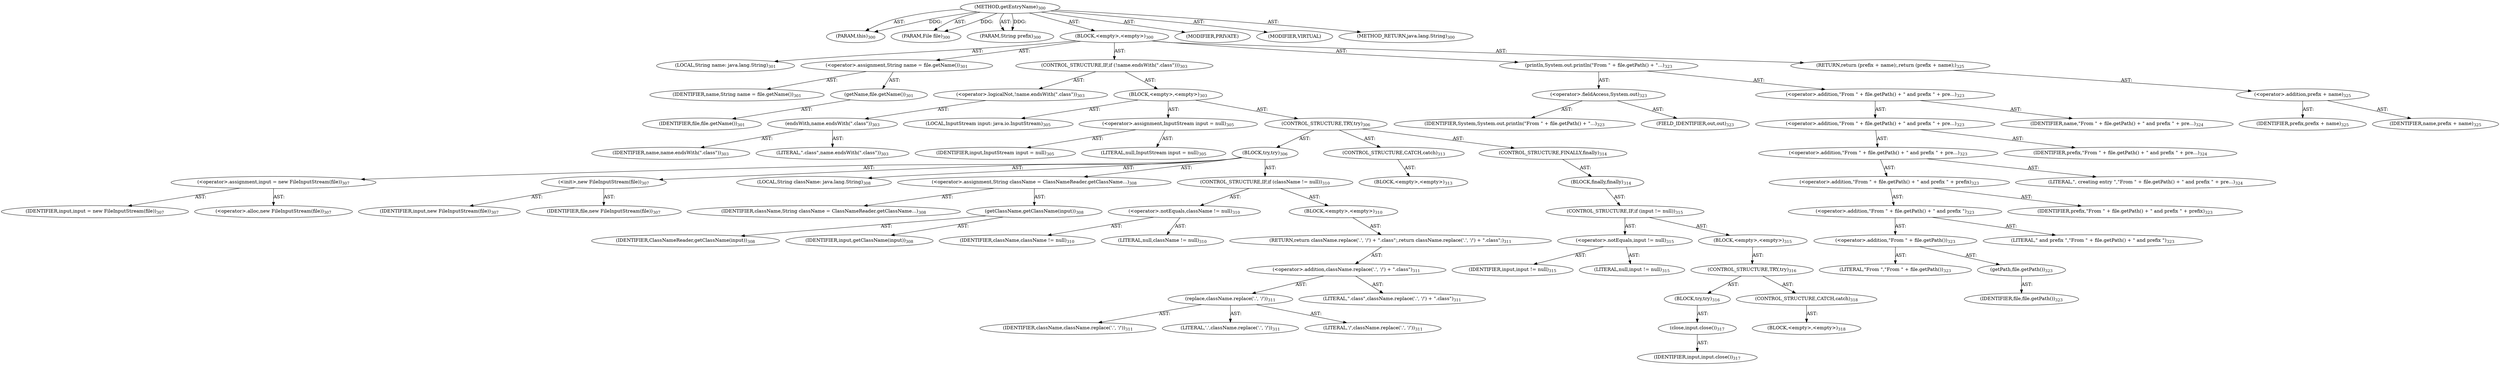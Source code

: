 digraph "getEntryName" {  
"111669149706" [label = <(METHOD,getEntryName)<SUB>300</SUB>> ]
"115964117016" [label = <(PARAM,this)<SUB>300</SUB>> ]
"115964117017" [label = <(PARAM,File file)<SUB>300</SUB>> ]
"115964117018" [label = <(PARAM,String prefix)<SUB>300</SUB>> ]
"25769803820" [label = <(BLOCK,&lt;empty&gt;,&lt;empty&gt;)<SUB>300</SUB>> ]
"94489280537" [label = <(LOCAL,String name: java.lang.String)<SUB>301</SUB>> ]
"30064771222" [label = <(&lt;operator&gt;.assignment,String name = file.getName())<SUB>301</SUB>> ]
"68719476895" [label = <(IDENTIFIER,name,String name = file.getName())<SUB>301</SUB>> ]
"30064771223" [label = <(getName,file.getName())<SUB>301</SUB>> ]
"68719476896" [label = <(IDENTIFIER,file,file.getName())<SUB>301</SUB>> ]
"47244640290" [label = <(CONTROL_STRUCTURE,IF,if (!name.endsWith(&quot;.class&quot;)))<SUB>303</SUB>> ]
"30064771224" [label = <(&lt;operator&gt;.logicalNot,!name.endsWith(&quot;.class&quot;))<SUB>303</SUB>> ]
"30064771225" [label = <(endsWith,name.endsWith(&quot;.class&quot;))<SUB>303</SUB>> ]
"68719476897" [label = <(IDENTIFIER,name,name.endsWith(&quot;.class&quot;))<SUB>303</SUB>> ]
"90194313243" [label = <(LITERAL,&quot;.class&quot;,name.endsWith(&quot;.class&quot;))<SUB>303</SUB>> ]
"25769803821" [label = <(BLOCK,&lt;empty&gt;,&lt;empty&gt;)<SUB>303</SUB>> ]
"94489280538" [label = <(LOCAL,InputStream input: java.io.InputStream)<SUB>305</SUB>> ]
"30064771226" [label = <(&lt;operator&gt;.assignment,InputStream input = null)<SUB>305</SUB>> ]
"68719476898" [label = <(IDENTIFIER,input,InputStream input = null)<SUB>305</SUB>> ]
"90194313244" [label = <(LITERAL,null,InputStream input = null)<SUB>305</SUB>> ]
"47244640291" [label = <(CONTROL_STRUCTURE,TRY,try)<SUB>306</SUB>> ]
"25769803822" [label = <(BLOCK,try,try)<SUB>306</SUB>> ]
"30064771227" [label = <(&lt;operator&gt;.assignment,input = new FileInputStream(file))<SUB>307</SUB>> ]
"68719476899" [label = <(IDENTIFIER,input,input = new FileInputStream(file))<SUB>307</SUB>> ]
"30064771228" [label = <(&lt;operator&gt;.alloc,new FileInputStream(file))<SUB>307</SUB>> ]
"30064771229" [label = <(&lt;init&gt;,new FileInputStream(file))<SUB>307</SUB>> ]
"68719476900" [label = <(IDENTIFIER,input,new FileInputStream(file))<SUB>307</SUB>> ]
"68719476901" [label = <(IDENTIFIER,file,new FileInputStream(file))<SUB>307</SUB>> ]
"94489280539" [label = <(LOCAL,String className: java.lang.String)<SUB>308</SUB>> ]
"30064771230" [label = <(&lt;operator&gt;.assignment,String className = ClassNameReader.getClassName...)<SUB>308</SUB>> ]
"68719476902" [label = <(IDENTIFIER,className,String className = ClassNameReader.getClassName...)<SUB>308</SUB>> ]
"30064771231" [label = <(getClassName,getClassName(input))<SUB>308</SUB>> ]
"68719476903" [label = <(IDENTIFIER,ClassNameReader,getClassName(input))<SUB>308</SUB>> ]
"68719476904" [label = <(IDENTIFIER,input,getClassName(input))<SUB>308</SUB>> ]
"47244640292" [label = <(CONTROL_STRUCTURE,IF,if (className != null))<SUB>310</SUB>> ]
"30064771232" [label = <(&lt;operator&gt;.notEquals,className != null)<SUB>310</SUB>> ]
"68719476905" [label = <(IDENTIFIER,className,className != null)<SUB>310</SUB>> ]
"90194313245" [label = <(LITERAL,null,className != null)<SUB>310</SUB>> ]
"25769803823" [label = <(BLOCK,&lt;empty&gt;,&lt;empty&gt;)<SUB>310</SUB>> ]
"146028888070" [label = <(RETURN,return className.replace('.', '/') + &quot;.class&quot;;,return className.replace('.', '/') + &quot;.class&quot;;)<SUB>311</SUB>> ]
"30064771233" [label = <(&lt;operator&gt;.addition,className.replace('.', '/') + &quot;.class&quot;)<SUB>311</SUB>> ]
"30064771234" [label = <(replace,className.replace('.', '/'))<SUB>311</SUB>> ]
"68719476906" [label = <(IDENTIFIER,className,className.replace('.', '/'))<SUB>311</SUB>> ]
"90194313246" [label = <(LITERAL,'.',className.replace('.', '/'))<SUB>311</SUB>> ]
"90194313247" [label = <(LITERAL,'/',className.replace('.', '/'))<SUB>311</SUB>> ]
"90194313248" [label = <(LITERAL,&quot;.class&quot;,className.replace('.', '/') + &quot;.class&quot;)<SUB>311</SUB>> ]
"47244640293" [label = <(CONTROL_STRUCTURE,CATCH,catch)<SUB>313</SUB>> ]
"25769803824" [label = <(BLOCK,&lt;empty&gt;,&lt;empty&gt;)<SUB>313</SUB>> ]
"47244640294" [label = <(CONTROL_STRUCTURE,FINALLY,finally)<SUB>314</SUB>> ]
"25769803825" [label = <(BLOCK,finally,finally)<SUB>314</SUB>> ]
"47244640295" [label = <(CONTROL_STRUCTURE,IF,if (input != null))<SUB>315</SUB>> ]
"30064771235" [label = <(&lt;operator&gt;.notEquals,input != null)<SUB>315</SUB>> ]
"68719476907" [label = <(IDENTIFIER,input,input != null)<SUB>315</SUB>> ]
"90194313249" [label = <(LITERAL,null,input != null)<SUB>315</SUB>> ]
"25769803826" [label = <(BLOCK,&lt;empty&gt;,&lt;empty&gt;)<SUB>315</SUB>> ]
"47244640296" [label = <(CONTROL_STRUCTURE,TRY,try)<SUB>316</SUB>> ]
"25769803827" [label = <(BLOCK,try,try)<SUB>316</SUB>> ]
"30064771236" [label = <(close,input.close())<SUB>317</SUB>> ]
"68719476908" [label = <(IDENTIFIER,input,input.close())<SUB>317</SUB>> ]
"47244640297" [label = <(CONTROL_STRUCTURE,CATCH,catch)<SUB>318</SUB>> ]
"25769803828" [label = <(BLOCK,&lt;empty&gt;,&lt;empty&gt;)<SUB>318</SUB>> ]
"30064771237" [label = <(println,System.out.println(&quot;From &quot; + file.getPath() + &quot;...)<SUB>323</SUB>> ]
"30064771238" [label = <(&lt;operator&gt;.fieldAccess,System.out)<SUB>323</SUB>> ]
"68719476909" [label = <(IDENTIFIER,System,System.out.println(&quot;From &quot; + file.getPath() + &quot;...)<SUB>323</SUB>> ]
"55834574872" [label = <(FIELD_IDENTIFIER,out,out)<SUB>323</SUB>> ]
"30064771239" [label = <(&lt;operator&gt;.addition,&quot;From &quot; + file.getPath() + &quot; and prefix &quot; + pre...)<SUB>323</SUB>> ]
"30064771240" [label = <(&lt;operator&gt;.addition,&quot;From &quot; + file.getPath() + &quot; and prefix &quot; + pre...)<SUB>323</SUB>> ]
"30064771241" [label = <(&lt;operator&gt;.addition,&quot;From &quot; + file.getPath() + &quot; and prefix &quot; + pre...)<SUB>323</SUB>> ]
"30064771242" [label = <(&lt;operator&gt;.addition,&quot;From &quot; + file.getPath() + &quot; and prefix &quot; + prefix)<SUB>323</SUB>> ]
"30064771243" [label = <(&lt;operator&gt;.addition,&quot;From &quot; + file.getPath() + &quot; and prefix &quot;)<SUB>323</SUB>> ]
"30064771244" [label = <(&lt;operator&gt;.addition,&quot;From &quot; + file.getPath())<SUB>323</SUB>> ]
"90194313250" [label = <(LITERAL,&quot;From &quot;,&quot;From &quot; + file.getPath())<SUB>323</SUB>> ]
"30064771245" [label = <(getPath,file.getPath())<SUB>323</SUB>> ]
"68719476910" [label = <(IDENTIFIER,file,file.getPath())<SUB>323</SUB>> ]
"90194313251" [label = <(LITERAL,&quot; and prefix &quot;,&quot;From &quot; + file.getPath() + &quot; and prefix &quot;)<SUB>323</SUB>> ]
"68719476911" [label = <(IDENTIFIER,prefix,&quot;From &quot; + file.getPath() + &quot; and prefix &quot; + prefix)<SUB>323</SUB>> ]
"90194313252" [label = <(LITERAL,&quot;, creating entry &quot;,&quot;From &quot; + file.getPath() + &quot; and prefix &quot; + pre...)<SUB>324</SUB>> ]
"68719476912" [label = <(IDENTIFIER,prefix,&quot;From &quot; + file.getPath() + &quot; and prefix &quot; + pre...)<SUB>324</SUB>> ]
"68719476913" [label = <(IDENTIFIER,name,&quot;From &quot; + file.getPath() + &quot; and prefix &quot; + pre...)<SUB>324</SUB>> ]
"146028888071" [label = <(RETURN,return (prefix + name);,return (prefix + name);)<SUB>325</SUB>> ]
"30064771246" [label = <(&lt;operator&gt;.addition,prefix + name)<SUB>325</SUB>> ]
"68719476914" [label = <(IDENTIFIER,prefix,prefix + name)<SUB>325</SUB>> ]
"68719476915" [label = <(IDENTIFIER,name,prefix + name)<SUB>325</SUB>> ]
"133143986196" [label = <(MODIFIER,PRIVATE)> ]
"133143986197" [label = <(MODIFIER,VIRTUAL)> ]
"128849018890" [label = <(METHOD_RETURN,java.lang.String)<SUB>300</SUB>> ]
  "111669149706" -> "115964117016"  [ label = "AST: "] 
  "111669149706" -> "115964117017"  [ label = "AST: "] 
  "111669149706" -> "115964117018"  [ label = "AST: "] 
  "111669149706" -> "25769803820"  [ label = "AST: "] 
  "111669149706" -> "133143986196"  [ label = "AST: "] 
  "111669149706" -> "133143986197"  [ label = "AST: "] 
  "111669149706" -> "128849018890"  [ label = "AST: "] 
  "25769803820" -> "94489280537"  [ label = "AST: "] 
  "25769803820" -> "30064771222"  [ label = "AST: "] 
  "25769803820" -> "47244640290"  [ label = "AST: "] 
  "25769803820" -> "30064771237"  [ label = "AST: "] 
  "25769803820" -> "146028888071"  [ label = "AST: "] 
  "30064771222" -> "68719476895"  [ label = "AST: "] 
  "30064771222" -> "30064771223"  [ label = "AST: "] 
  "30064771223" -> "68719476896"  [ label = "AST: "] 
  "47244640290" -> "30064771224"  [ label = "AST: "] 
  "47244640290" -> "25769803821"  [ label = "AST: "] 
  "30064771224" -> "30064771225"  [ label = "AST: "] 
  "30064771225" -> "68719476897"  [ label = "AST: "] 
  "30064771225" -> "90194313243"  [ label = "AST: "] 
  "25769803821" -> "94489280538"  [ label = "AST: "] 
  "25769803821" -> "30064771226"  [ label = "AST: "] 
  "25769803821" -> "47244640291"  [ label = "AST: "] 
  "30064771226" -> "68719476898"  [ label = "AST: "] 
  "30064771226" -> "90194313244"  [ label = "AST: "] 
  "47244640291" -> "25769803822"  [ label = "AST: "] 
  "47244640291" -> "47244640293"  [ label = "AST: "] 
  "47244640291" -> "47244640294"  [ label = "AST: "] 
  "25769803822" -> "30064771227"  [ label = "AST: "] 
  "25769803822" -> "30064771229"  [ label = "AST: "] 
  "25769803822" -> "94489280539"  [ label = "AST: "] 
  "25769803822" -> "30064771230"  [ label = "AST: "] 
  "25769803822" -> "47244640292"  [ label = "AST: "] 
  "30064771227" -> "68719476899"  [ label = "AST: "] 
  "30064771227" -> "30064771228"  [ label = "AST: "] 
  "30064771229" -> "68719476900"  [ label = "AST: "] 
  "30064771229" -> "68719476901"  [ label = "AST: "] 
  "30064771230" -> "68719476902"  [ label = "AST: "] 
  "30064771230" -> "30064771231"  [ label = "AST: "] 
  "30064771231" -> "68719476903"  [ label = "AST: "] 
  "30064771231" -> "68719476904"  [ label = "AST: "] 
  "47244640292" -> "30064771232"  [ label = "AST: "] 
  "47244640292" -> "25769803823"  [ label = "AST: "] 
  "30064771232" -> "68719476905"  [ label = "AST: "] 
  "30064771232" -> "90194313245"  [ label = "AST: "] 
  "25769803823" -> "146028888070"  [ label = "AST: "] 
  "146028888070" -> "30064771233"  [ label = "AST: "] 
  "30064771233" -> "30064771234"  [ label = "AST: "] 
  "30064771233" -> "90194313248"  [ label = "AST: "] 
  "30064771234" -> "68719476906"  [ label = "AST: "] 
  "30064771234" -> "90194313246"  [ label = "AST: "] 
  "30064771234" -> "90194313247"  [ label = "AST: "] 
  "47244640293" -> "25769803824"  [ label = "AST: "] 
  "47244640294" -> "25769803825"  [ label = "AST: "] 
  "25769803825" -> "47244640295"  [ label = "AST: "] 
  "47244640295" -> "30064771235"  [ label = "AST: "] 
  "47244640295" -> "25769803826"  [ label = "AST: "] 
  "30064771235" -> "68719476907"  [ label = "AST: "] 
  "30064771235" -> "90194313249"  [ label = "AST: "] 
  "25769803826" -> "47244640296"  [ label = "AST: "] 
  "47244640296" -> "25769803827"  [ label = "AST: "] 
  "47244640296" -> "47244640297"  [ label = "AST: "] 
  "25769803827" -> "30064771236"  [ label = "AST: "] 
  "30064771236" -> "68719476908"  [ label = "AST: "] 
  "47244640297" -> "25769803828"  [ label = "AST: "] 
  "30064771237" -> "30064771238"  [ label = "AST: "] 
  "30064771237" -> "30064771239"  [ label = "AST: "] 
  "30064771238" -> "68719476909"  [ label = "AST: "] 
  "30064771238" -> "55834574872"  [ label = "AST: "] 
  "30064771239" -> "30064771240"  [ label = "AST: "] 
  "30064771239" -> "68719476913"  [ label = "AST: "] 
  "30064771240" -> "30064771241"  [ label = "AST: "] 
  "30064771240" -> "68719476912"  [ label = "AST: "] 
  "30064771241" -> "30064771242"  [ label = "AST: "] 
  "30064771241" -> "90194313252"  [ label = "AST: "] 
  "30064771242" -> "30064771243"  [ label = "AST: "] 
  "30064771242" -> "68719476911"  [ label = "AST: "] 
  "30064771243" -> "30064771244"  [ label = "AST: "] 
  "30064771243" -> "90194313251"  [ label = "AST: "] 
  "30064771244" -> "90194313250"  [ label = "AST: "] 
  "30064771244" -> "30064771245"  [ label = "AST: "] 
  "30064771245" -> "68719476910"  [ label = "AST: "] 
  "146028888071" -> "30064771246"  [ label = "AST: "] 
  "30064771246" -> "68719476914"  [ label = "AST: "] 
  "30064771246" -> "68719476915"  [ label = "AST: "] 
  "111669149706" -> "115964117016"  [ label = "DDG: "] 
  "111669149706" -> "115964117017"  [ label = "DDG: "] 
  "111669149706" -> "115964117018"  [ label = "DDG: "] 
}
